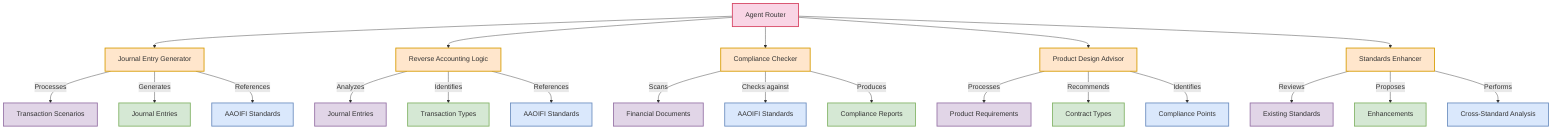 graph TD
    AR[Agent Router] --> JEG[Journal Entry Generator]
    AR --> RAL[Reverse Accounting Logic]
    AR --> CC[Compliance Checker]
    AR --> PDA[Product Design Advisor]
    AR --> SE[Standards Enhancer]
    
    JEG --> |Processes| T1[Transaction Scenarios]
    JEG --> |Generates| J1[Journal Entries]
    JEG --> |References| S1[AAOIFI Standards]
    
    RAL --> |Analyzes| J2[Journal Entries]
    RAL --> |Identifies| T2[Transaction Types]
    RAL --> |References| S2[AAOIFI Standards]
    
    CC --> |Scans| D1[Financial Documents]
    CC --> |Checks against| S3[AAOIFI Standards]
    CC --> |Produces| R1[Compliance Reports]
    
    PDA --> |Processes| R2[Product Requirements]
    PDA --> |Recommends| C1[Contract Types]
    PDA --> |Identifies| CP1[Compliance Points]
    
    SE --> |Reviews| S4[Existing Standards]
    SE --> |Proposes| E1[Enhancements]
    SE --> |Performs| CA1[Cross-Standard Analysis]
    
    classDef router fill:#f9d5e5,stroke:#d64161,stroke-width:2px
    classDef agent fill:#ffe6cc,stroke:#d79b00,stroke-width:2px
    classDef input fill:#e1d5e7,stroke:#9673a6,stroke-width:2px
    classDef output fill:#d5e8d4,stroke:#82b366,stroke-width:2px
    classDef reference fill:#dae8fc,stroke:#6c8ebf,stroke-width:2px
    
    class AR router
    class JEG,RAL,CC,PDA,SE agent
    class T1,J2,D1,R2,S4 input
    class J1,T2,R1,C1,E1 output
    class S1,S2,S3,CP1,CA1 reference